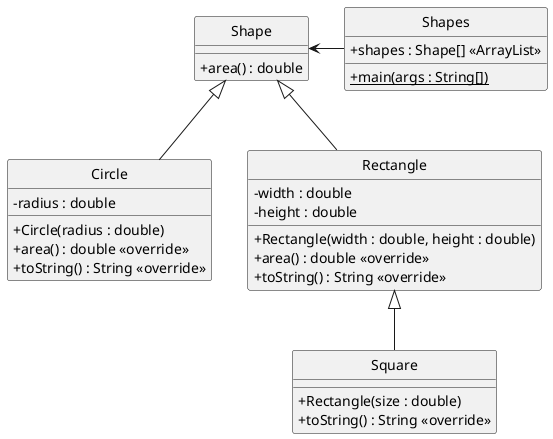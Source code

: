 @startuml
skinparam classAttributeIconSize 0
hide circle

class Shape {
 +area() : double
}

class Circle extends Shape {
 -radius : double
 +Circle(radius : double)
 +area() : double <<override>>
 +toString() : String <<override>>
}

class Rectangle extends Shape {
 -width : double
 -height : double
 +Rectangle(width : double, height : double)
 +area() : double <<override>>
 +toString() : String <<override>>
}

class Square extends Rectangle {
 +Rectangle(size : double)
 +toString() : String <<override>>
}

class Shapes {
 +shapes : Shape[] <<ArrayList>>
 +{static} main(args : String[])
}

Shape <- Shapes
@enduml
